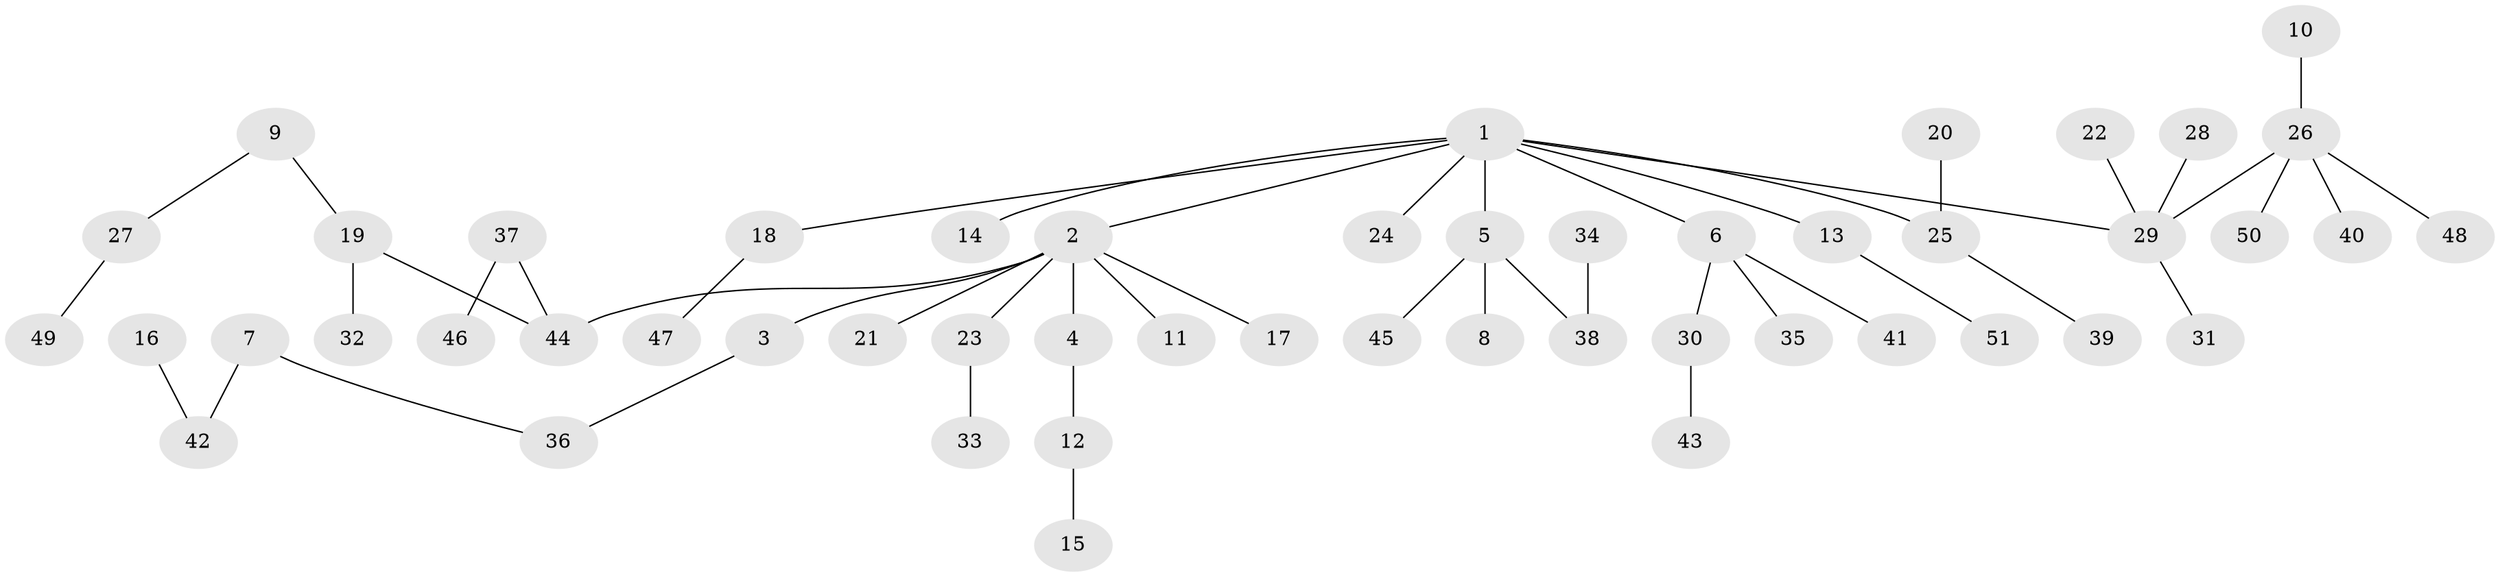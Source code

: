 // original degree distribution, {4: 0.0891089108910891, 7: 0.009900990099009901, 6: 0.019801980198019802, 3: 0.1188118811881188, 2: 0.27722772277227725, 1: 0.4752475247524752, 5: 0.009900990099009901}
// Generated by graph-tools (version 1.1) at 2025/50/03/09/25 03:50:23]
// undirected, 51 vertices, 50 edges
graph export_dot {
graph [start="1"]
  node [color=gray90,style=filled];
  1;
  2;
  3;
  4;
  5;
  6;
  7;
  8;
  9;
  10;
  11;
  12;
  13;
  14;
  15;
  16;
  17;
  18;
  19;
  20;
  21;
  22;
  23;
  24;
  25;
  26;
  27;
  28;
  29;
  30;
  31;
  32;
  33;
  34;
  35;
  36;
  37;
  38;
  39;
  40;
  41;
  42;
  43;
  44;
  45;
  46;
  47;
  48;
  49;
  50;
  51;
  1 -- 2 [weight=1.0];
  1 -- 5 [weight=1.0];
  1 -- 6 [weight=1.0];
  1 -- 13 [weight=1.0];
  1 -- 14 [weight=1.0];
  1 -- 18 [weight=1.0];
  1 -- 24 [weight=1.0];
  1 -- 25 [weight=1.0];
  1 -- 29 [weight=1.0];
  2 -- 3 [weight=1.0];
  2 -- 4 [weight=1.0];
  2 -- 11 [weight=1.0];
  2 -- 17 [weight=1.0];
  2 -- 21 [weight=1.0];
  2 -- 23 [weight=1.0];
  2 -- 44 [weight=1.0];
  3 -- 36 [weight=1.0];
  4 -- 12 [weight=1.0];
  5 -- 8 [weight=1.0];
  5 -- 38 [weight=1.0];
  5 -- 45 [weight=1.0];
  6 -- 30 [weight=1.0];
  6 -- 35 [weight=1.0];
  6 -- 41 [weight=1.0];
  7 -- 36 [weight=1.0];
  7 -- 42 [weight=1.0];
  9 -- 19 [weight=1.0];
  9 -- 27 [weight=1.0];
  10 -- 26 [weight=1.0];
  12 -- 15 [weight=1.0];
  13 -- 51 [weight=1.0];
  16 -- 42 [weight=1.0];
  18 -- 47 [weight=1.0];
  19 -- 32 [weight=1.0];
  19 -- 44 [weight=1.0];
  20 -- 25 [weight=1.0];
  22 -- 29 [weight=1.0];
  23 -- 33 [weight=1.0];
  25 -- 39 [weight=1.0];
  26 -- 29 [weight=1.0];
  26 -- 40 [weight=1.0];
  26 -- 48 [weight=1.0];
  26 -- 50 [weight=1.0];
  27 -- 49 [weight=1.0];
  28 -- 29 [weight=1.0];
  29 -- 31 [weight=1.0];
  30 -- 43 [weight=1.0];
  34 -- 38 [weight=1.0];
  37 -- 44 [weight=1.0];
  37 -- 46 [weight=1.0];
}
